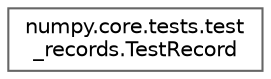 digraph "Graphical Class Hierarchy"
{
 // LATEX_PDF_SIZE
  bgcolor="transparent";
  edge [fontname=Helvetica,fontsize=10,labelfontname=Helvetica,labelfontsize=10];
  node [fontname=Helvetica,fontsize=10,shape=box,height=0.2,width=0.4];
  rankdir="LR";
  Node0 [id="Node000000",label="numpy.core.tests.test\l_records.TestRecord",height=0.2,width=0.4,color="grey40", fillcolor="white", style="filled",URL="$d7/dad/classnumpy_1_1core_1_1tests_1_1test__records_1_1TestRecord.html",tooltip=" "];
}
